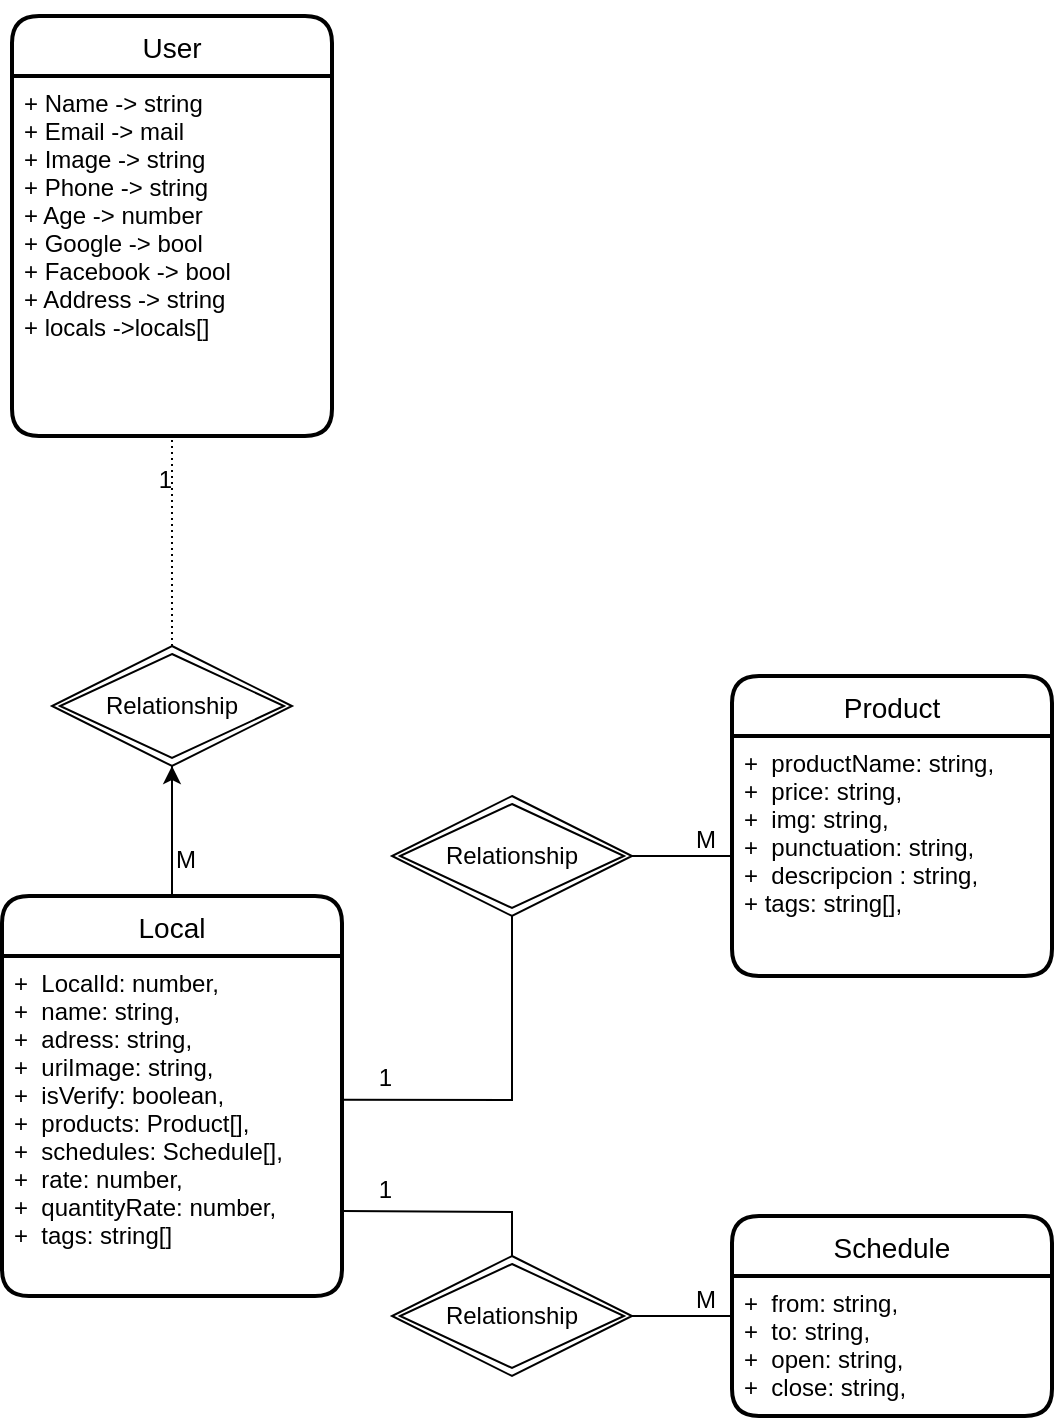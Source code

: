 <mxfile>
    <diagram id="dfq4scQvj7t1t1Jvq5pm" name="Database">
        <mxGraphModel dx="918" dy="71" grid="1" gridSize="10" guides="1" tooltips="1" connect="1" arrows="1" fold="1" page="1" pageScale="1" pageWidth="850" pageHeight="1100" math="0" shadow="0">
            <root>
                <mxCell id="0"/>
                <mxCell id="1" parent="0"/>
                <mxCell id="15" style="edgeStyle=none;html=1;exitX=0.5;exitY=0;exitDx=0;exitDy=0;" parent="1" source="12" edge="1">
                    <mxGeometry relative="1" as="geometry">
                        <mxPoint x="200" y="90" as="targetPoint"/>
                    </mxGeometry>
                </mxCell>
                <mxCell id="12" value="User" style="swimlane;childLayout=stackLayout;horizontal=1;startSize=30;horizontalStack=0;rounded=1;fontSize=14;fontStyle=0;strokeWidth=2;resizeParent=0;resizeLast=1;shadow=0;dashed=0;align=center;" parent="1" vertex="1">
                    <mxGeometry x="140" y="70" width="160" height="210" as="geometry"/>
                </mxCell>
                <mxCell id="13" value="+ Name -&gt; string&#10;+ Email -&gt; mail&#10;+ Image -&gt; string&#10;+ Phone -&gt; string&#10;+ Age -&gt; number&#10;+ Google -&gt; bool&#10;+ Facebook -&gt; bool&#10;+ Address -&gt; string&#10;+ locals -&gt;locals[]&#10;" style="align=left;strokeColor=none;fillColor=none;spacingLeft=4;fontSize=12;verticalAlign=top;resizable=0;rotatable=0;part=1;" parent="12" vertex="1">
                    <mxGeometry y="30" width="160" height="180" as="geometry"/>
                </mxCell>
                <mxCell id="52" value="" style="edgeStyle=none;html=1;" parent="1" source="16" target="31" edge="1">
                    <mxGeometry relative="1" as="geometry"/>
                </mxCell>
                <mxCell id="16" value="Local" style="swimlane;childLayout=stackLayout;horizontal=1;startSize=30;horizontalStack=0;rounded=1;fontSize=14;fontStyle=0;strokeWidth=2;resizeParent=0;resizeLast=1;shadow=0;dashed=0;align=center;" parent="1" vertex="1">
                    <mxGeometry x="135" y="510" width="170" height="200" as="geometry"/>
                </mxCell>
                <mxCell id="17" value="+  LocalId: number,&#10;+  name: string,&#10;+  adress: string,&#10;+  uriImage: string,&#10;+  isVerify: boolean,&#10;+  products: Product[],&#10;+  schedules: Schedule[],&#10;+  rate: number,&#10;+  quantityRate: number,&#10;+  tags: string[]" style="align=left;strokeColor=none;fillColor=none;spacingLeft=4;fontSize=12;verticalAlign=top;resizable=0;rotatable=0;part=1;" parent="16" vertex="1">
                    <mxGeometry y="30" width="170" height="170" as="geometry"/>
                </mxCell>
                <mxCell id="18" value="Product" style="swimlane;childLayout=stackLayout;horizontal=1;startSize=30;horizontalStack=0;rounded=1;fontSize=14;fontStyle=0;strokeWidth=2;resizeParent=0;resizeLast=1;shadow=0;dashed=0;align=center;" parent="1" vertex="1">
                    <mxGeometry x="500" y="400" width="160" height="150" as="geometry"/>
                </mxCell>
                <mxCell id="19" value="+  productName: string,&#10;+  price: string,&#10;+  img: string,&#10;+  punctuation: string,&#10;+  descripcion : string,&#10;+ tags: string[]," style="align=left;strokeColor=none;fillColor=none;spacingLeft=4;fontSize=12;verticalAlign=top;resizable=0;rotatable=0;part=1;" parent="18" vertex="1">
                    <mxGeometry y="30" width="160" height="120" as="geometry"/>
                </mxCell>
                <mxCell id="21" value="Schedule" style="swimlane;childLayout=stackLayout;horizontal=1;startSize=30;horizontalStack=0;rounded=1;fontSize=14;fontStyle=0;strokeWidth=2;resizeParent=0;resizeLast=1;shadow=0;dashed=0;align=center;" parent="1" vertex="1">
                    <mxGeometry x="500" y="670" width="160" height="100" as="geometry"/>
                </mxCell>
                <mxCell id="22" value="+  from: string,&#10;+  to: string,&#10;+  open: string,&#10;+  close: string," style="align=left;strokeColor=none;fillColor=none;spacingLeft=4;fontSize=12;verticalAlign=top;resizable=0;rotatable=0;part=1;" parent="21" vertex="1">
                    <mxGeometry y="30" width="160" height="70" as="geometry"/>
                </mxCell>
                <mxCell id="31" value="Relationship" style="shape=rhombus;double=1;perimeter=rhombusPerimeter;whiteSpace=wrap;html=1;align=center;" parent="1" vertex="1">
                    <mxGeometry x="160" y="385" width="120" height="60" as="geometry"/>
                </mxCell>
                <mxCell id="32" value="" style="endArrow=none;html=1;rounded=0;dashed=1;dashPattern=1 2;entryX=0.5;entryY=1;entryDx=0;entryDy=0;exitX=0.5;exitY=0;exitDx=0;exitDy=0;" parent="1" source="31" target="13" edge="1">
                    <mxGeometry relative="1" as="geometry">
                        <mxPoint x="550" y="540" as="sourcePoint"/>
                        <mxPoint x="710" y="540" as="targetPoint"/>
                        <Array as="points"/>
                    </mxGeometry>
                </mxCell>
                <mxCell id="33" value="1" style="resizable=0;html=1;align=right;verticalAlign=bottom;" parent="32" connectable="0" vertex="1">
                    <mxGeometry x="1" relative="1" as="geometry">
                        <mxPoint y="30" as="offset"/>
                    </mxGeometry>
                </mxCell>
                <mxCell id="35" value="Relationship" style="shape=rhombus;double=1;perimeter=rhombusPerimeter;whiteSpace=wrap;html=1;align=center;" parent="1" vertex="1">
                    <mxGeometry x="330" y="460" width="120" height="60" as="geometry"/>
                </mxCell>
                <mxCell id="37" value="" style="endArrow=none;html=1;rounded=0;exitX=0.5;exitY=1;exitDx=0;exitDy=0;entryX=1;entryY=0.423;entryDx=0;entryDy=0;entryPerimeter=0;" parent="1" source="35" target="17" edge="1">
                    <mxGeometry relative="1" as="geometry">
                        <mxPoint x="540" y="580" as="sourcePoint"/>
                        <mxPoint x="700" y="580" as="targetPoint"/>
                        <Array as="points">
                            <mxPoint x="390" y="612"/>
                        </Array>
                    </mxGeometry>
                </mxCell>
                <mxCell id="38" value="1" style="resizable=0;html=1;align=right;verticalAlign=bottom;" parent="37" connectable="0" vertex="1">
                    <mxGeometry x="1" relative="1" as="geometry">
                        <mxPoint x="25" y="-2" as="offset"/>
                    </mxGeometry>
                </mxCell>
                <mxCell id="39" value="" style="endArrow=none;html=1;rounded=0;exitX=0;exitY=0.5;exitDx=0;exitDy=0;entryX=1;entryY=0.5;entryDx=0;entryDy=0;" parent="1" source="19" target="35" edge="1">
                    <mxGeometry relative="1" as="geometry">
                        <mxPoint x="480" y="600" as="sourcePoint"/>
                        <mxPoint x="530" y="570" as="targetPoint"/>
                    </mxGeometry>
                </mxCell>
                <mxCell id="40" value="M" style="resizable=0;html=1;align=left;verticalAlign=bottom;" parent="39" connectable="0" vertex="1">
                    <mxGeometry x="-1" relative="1" as="geometry">
                        <mxPoint x="-20" as="offset"/>
                    </mxGeometry>
                </mxCell>
                <mxCell id="42" value="" style="endArrow=none;html=1;rounded=0;entryX=1;entryY=0.75;entryDx=0;entryDy=0;exitX=0.5;exitY=0;exitDx=0;exitDy=0;" parent="1" source="44" target="17" edge="1">
                    <mxGeometry relative="1" as="geometry">
                        <mxPoint x="520" y="680" as="sourcePoint"/>
                        <mxPoint x="435" y="621.91" as="targetPoint"/>
                        <Array as="points">
                            <mxPoint x="390" y="668"/>
                        </Array>
                    </mxGeometry>
                </mxCell>
                <mxCell id="43" value="1" style="resizable=0;html=1;align=right;verticalAlign=bottom;" parent="42" connectable="0" vertex="1">
                    <mxGeometry x="1" relative="1" as="geometry">
                        <mxPoint x="25" y="-2" as="offset"/>
                    </mxGeometry>
                </mxCell>
                <mxCell id="44" value="Relationship" style="shape=rhombus;double=1;perimeter=rhombusPerimeter;whiteSpace=wrap;html=1;align=center;" parent="1" vertex="1">
                    <mxGeometry x="330" y="690" width="120" height="60" as="geometry"/>
                </mxCell>
                <mxCell id="45" value="" style="endArrow=none;html=1;rounded=0;entryX=1;entryY=0.5;entryDx=0;entryDy=0;" parent="1" target="44" edge="1">
                    <mxGeometry relative="1" as="geometry">
                        <mxPoint x="500" y="720" as="sourcePoint"/>
                        <mxPoint x="440" y="732.5" as="targetPoint"/>
                    </mxGeometry>
                </mxCell>
                <mxCell id="46" value="M" style="resizable=0;html=1;align=left;verticalAlign=bottom;" parent="45" connectable="0" vertex="1">
                    <mxGeometry x="-1" relative="1" as="geometry">
                        <mxPoint x="-20" as="offset"/>
                    </mxGeometry>
                </mxCell>
                <mxCell id="48" value="" style="endArrow=none;html=1;rounded=0;exitX=0.5;exitY=0;exitDx=0;exitDy=0;entryX=0.5;entryY=1;entryDx=0;entryDy=0;" parent="1" source="16" target="31" edge="1">
                    <mxGeometry relative="1" as="geometry">
                        <mxPoint x="560" y="600" as="sourcePoint"/>
                        <mxPoint x="720" y="600" as="targetPoint"/>
                    </mxGeometry>
                </mxCell>
                <mxCell id="49" value="M" style="resizable=0;html=1;align=left;verticalAlign=bottom;" parent="48" connectable="0" vertex="1">
                    <mxGeometry x="-1" relative="1" as="geometry">
                        <mxPoint y="-10" as="offset"/>
                    </mxGeometry>
                </mxCell>
            </root>
        </mxGraphModel>
    </diagram>
    <diagram id="BPa-UHkgcwuQ-Z4H9gA3" name="User">
        <mxGraphModel dx="676" dy="471" grid="1" gridSize="10" guides="1" tooltips="1" connect="1" arrows="1" fold="1" page="1" pageScale="1" pageWidth="850" pageHeight="1100" math="0" shadow="0">
            <root>
                <mxCell id="0"/>
                <mxCell id="1" parent="0"/>
                <mxCell id="sXhZtZXbX17402npqiWz-1" value="User" style="swimlane;childLayout=stackLayout;horizontal=1;startSize=30;horizontalStack=0;rounded=1;fontSize=14;fontStyle=0;strokeWidth=2;resizeParent=0;resizeLast=1;shadow=0;dashed=0;align=center;" parent="1" vertex="1">
                    <mxGeometry x="40" y="30" width="160" height="210" as="geometry"/>
                </mxCell>
                <mxCell id="sXhZtZXbX17402npqiWz-2" value="+ Name -&gt; string&#10;+ Email -&gt; mail&#10;+ Image -&gt; string&#10;+ Phone -&gt; string&#10;+ Age -&gt; number&#10;+ Google -&gt; bool&#10;+ Facebook -&gt; bool&#10;+ Address -&gt; string&#10;+ locals -&gt; bool&#10;&#10;" style="align=left;strokeColor=none;fillColor=none;spacingLeft=4;fontSize=12;verticalAlign=top;resizable=0;rotatable=0;part=1;" parent="sXhZtZXbX17402npqiWz-1" vertex="1">
                    <mxGeometry y="30" width="160" height="180" as="geometry"/>
                </mxCell>
            </root>
        </mxGraphModel>
    </diagram>
    <diagram id="9kS50toA24PQq8nJdRZk" name="Local">
        <mxGraphModel dx="1102" dy="496" grid="1" gridSize="10" guides="1" tooltips="1" connect="1" arrows="1" fold="1" page="1" pageScale="1" pageWidth="850" pageHeight="1100" math="0" shadow="0">
            <root>
                <mxCell id="0"/>
                <mxCell id="1" parent="0"/>
                <mxCell id="0VIafkdBmgdn1MZ_sX1k-1" value="Local" style="swimlane;childLayout=stackLayout;horizontal=1;startSize=30;horizontalStack=0;rounded=1;fontSize=14;fontStyle=0;strokeWidth=2;resizeParent=0;resizeLast=1;shadow=0;dashed=0;align=center;" parent="1" vertex="1">
                    <mxGeometry x="40" y="10" width="170" height="230" as="geometry"/>
                </mxCell>
                <mxCell id="0VIafkdBmgdn1MZ_sX1k-2" value="+  LocalId: number,&#10;+  name: string,&#10;+  adress: string,&#10;+  uriImage: string,&#10;+  isVerify: boolean,&#10;+  products: Product[],&#10;+  schedules: Schedule[],&#10;+  rate: number,&#10;+  quantityRate: number,&#10;+  tags: string[]&#10;+ long: string&#10;+ lat: string" style="align=left;strokeColor=none;fillColor=none;spacingLeft=4;fontSize=12;verticalAlign=top;resizable=0;rotatable=0;part=1;" parent="0VIafkdBmgdn1MZ_sX1k-1" vertex="1">
                    <mxGeometry y="30" width="170" height="200" as="geometry"/>
                </mxCell>
            </root>
        </mxGraphModel>
    </diagram>
    <diagram id="UJs9oBOm6o-esZ4-wXAz" name="Product">
        <mxGraphModel dx="676" dy="471" grid="1" gridSize="10" guides="1" tooltips="1" connect="1" arrows="1" fold="1" page="1" pageScale="1" pageWidth="850" pageHeight="1100" math="0" shadow="0">
            <root>
                <mxCell id="0"/>
                <mxCell id="1" parent="0"/>
                <mxCell id="Yl93PIp3yihroiLEg5Rz-1" value="Product" style="swimlane;childLayout=stackLayout;horizontal=1;startSize=30;horizontalStack=0;rounded=1;fontSize=14;fontStyle=0;strokeWidth=2;resizeParent=0;resizeLast=1;shadow=0;dashed=0;align=center;" parent="1" vertex="1">
                    <mxGeometry x="40" y="40" width="160" height="150" as="geometry"/>
                </mxCell>
                <mxCell id="Yl93PIp3yihroiLEg5Rz-2" value="+  productName: string,&#10;+  price: string,&#10;+  img: string,&#10;+  punctuation: string,&#10;+  descripcion : string,&#10;+ tags: string[]," style="align=left;strokeColor=none;fillColor=none;spacingLeft=4;fontSize=12;verticalAlign=top;resizable=0;rotatable=0;part=1;" parent="Yl93PIp3yihroiLEg5Rz-1" vertex="1">
                    <mxGeometry y="30" width="160" height="120" as="geometry"/>
                </mxCell>
            </root>
        </mxGraphModel>
    </diagram>
    <diagram id="CvQdnz-AQesq5HmYPIsi" name="Schedule">
        <mxGraphModel dx="676" dy="471" grid="1" gridSize="10" guides="1" tooltips="1" connect="1" arrows="1" fold="1" page="1" pageScale="1" pageWidth="850" pageHeight="1100" math="0" shadow="0">
            <root>
                <mxCell id="0"/>
                <mxCell id="1" parent="0"/>
                <mxCell id="hATsTJF4kZuX_Z8cMmuq-1" value="Schedule" style="swimlane;childLayout=stackLayout;horizontal=1;startSize=30;horizontalStack=0;rounded=1;fontSize=14;fontStyle=0;strokeWidth=2;resizeParent=0;resizeLast=1;shadow=0;dashed=0;align=center;" parent="1" vertex="1">
                    <mxGeometry x="40" y="40" width="160" height="100" as="geometry"/>
                </mxCell>
                <mxCell id="hATsTJF4kZuX_Z8cMmuq-2" value="+  from: string,&#10;+  to: string,&#10;+  open: string,&#10;+  close: string," style="align=left;strokeColor=none;fillColor=none;spacingLeft=4;fontSize=12;verticalAlign=top;resizable=0;rotatable=0;part=1;" parent="hATsTJF4kZuX_Z8cMmuq-1" vertex="1">
                    <mxGeometry y="30" width="160" height="70" as="geometry"/>
                </mxCell>
            </root>
        </mxGraphModel>
    </diagram>
</mxfile>